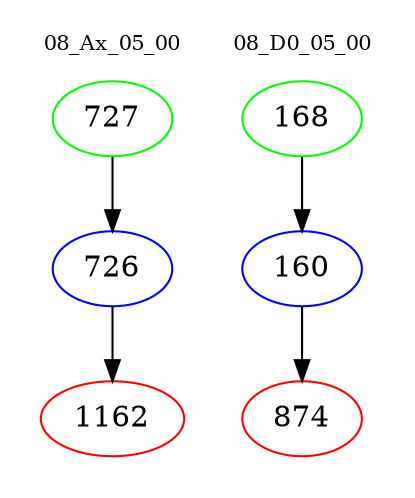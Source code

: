 digraph{
subgraph cluster_0 {
color = white
label = "08_Ax_05_00";
fontsize=10;
T0_727 [label="727", color="green"]
T0_727 -> T0_726 [color="black"]
T0_726 [label="726", color="blue"]
T0_726 -> T0_1162 [color="black"]
T0_1162 [label="1162", color="red"]
}
subgraph cluster_1 {
color = white
label = "08_D0_05_00";
fontsize=10;
T1_168 [label="168", color="green"]
T1_168 -> T1_160 [color="black"]
T1_160 [label="160", color="blue"]
T1_160 -> T1_874 [color="black"]
T1_874 [label="874", color="red"]
}
}
